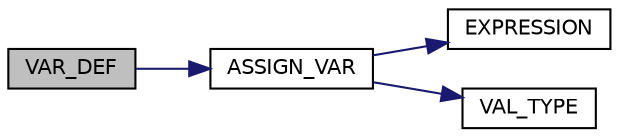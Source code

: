 digraph "VAR_DEF"
{
 // LATEX_PDF_SIZE
  edge [fontname="Helvetica",fontsize="10",labelfontname="Helvetica",labelfontsize="10"];
  node [fontname="Helvetica",fontsize="10",shape=record];
  rankdir="LR";
  Node1 [label="VAR_DEF",height=0.2,width=0.4,color="black", fillcolor="grey75", style="filled", fontcolor="black",tooltip="Processes command for variable declaration."];
  Node1 -> Node2 [color="midnightblue",fontsize="10",style="solid",fontname="Helvetica"];
  Node2 [label="ASSIGN_VAR",height=0.2,width=0.4,color="black", fillcolor="white", style="filled",URL="$syntactic__analysis_8c.html#a76e0ba812902123b4ec0d43c59c13c04",tooltip="Processes assigning expresions to the variable."];
  Node2 -> Node3 [color="midnightblue",fontsize="10",style="solid",fontname="Helvetica"];
  Node3 [label="EXPRESSION",height=0.2,width=0.4,color="black", fillcolor="white", style="filled",URL="$syntactic__analysis_8c.html#a38b7a13b9a5926c2c4b6af62cec86f85",tooltip="Function for processing another argument which is in queue."];
  Node2 -> Node4 [color="midnightblue",fontsize="10",style="solid",fontname="Helvetica"];
  Node4 [label="VAL_TYPE",height=0.2,width=0.4,color="black", fillcolor="white", style="filled",URL="$syntactic__analysis_8c.html#aaef2bee27144c07c175bb36e4c28af9d",tooltip="Function for verifaction enabled data types (DATA TYPES)"];
}
